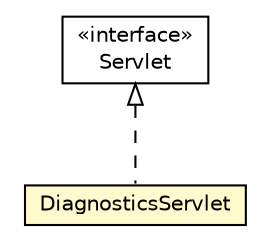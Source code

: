 #!/usr/local/bin/dot
#
# Class diagram 
# Generated by UMLGraph version R5_6-24-gf6e263 (http://www.umlgraph.org/)
#

digraph G {
	edge [fontname="Helvetica",fontsize=10,labelfontname="Helvetica",labelfontsize=10];
	node [fontname="Helvetica",fontsize=10,shape=plaintext];
	nodesep=0.25;
	ranksep=0.5;
	// nl.b3p.brmo.service.util.DiagnosticsServlet
	c13 [label=<<table title="nl.b3p.brmo.service.util.DiagnosticsServlet" border="0" cellborder="1" cellspacing="0" cellpadding="2" port="p" bgcolor="lemonChiffon" href="./DiagnosticsServlet.html">
		<tr><td><table border="0" cellspacing="0" cellpadding="1">
<tr><td align="center" balign="center"> DiagnosticsServlet </td></tr>
		</table></td></tr>
		</table>>, URL="./DiagnosticsServlet.html", fontname="Helvetica", fontcolor="black", fontsize=10.0];
	//nl.b3p.brmo.service.util.DiagnosticsServlet implements javax.servlet.Servlet
	c14:p -> c13:p [dir=back,arrowtail=empty,style=dashed];
	// javax.servlet.Servlet
	c14 [label=<<table title="javax.servlet.Servlet" border="0" cellborder="1" cellspacing="0" cellpadding="2" port="p">
		<tr><td><table border="0" cellspacing="0" cellpadding="1">
<tr><td align="center" balign="center"> &#171;interface&#187; </td></tr>
<tr><td align="center" balign="center"> Servlet </td></tr>
		</table></td></tr>
		</table>>, URL="null", fontname="Helvetica", fontcolor="black", fontsize=10.0];
}


